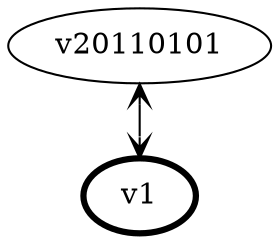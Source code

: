 graph {
    node [shape=ellipse]
    v20110101

    node [shape=ellipse, penwidth=3]
    v1

    edge [arrowhead=vee, arrowtail=vee, dir=both]
    v20110101 -- v1
}
